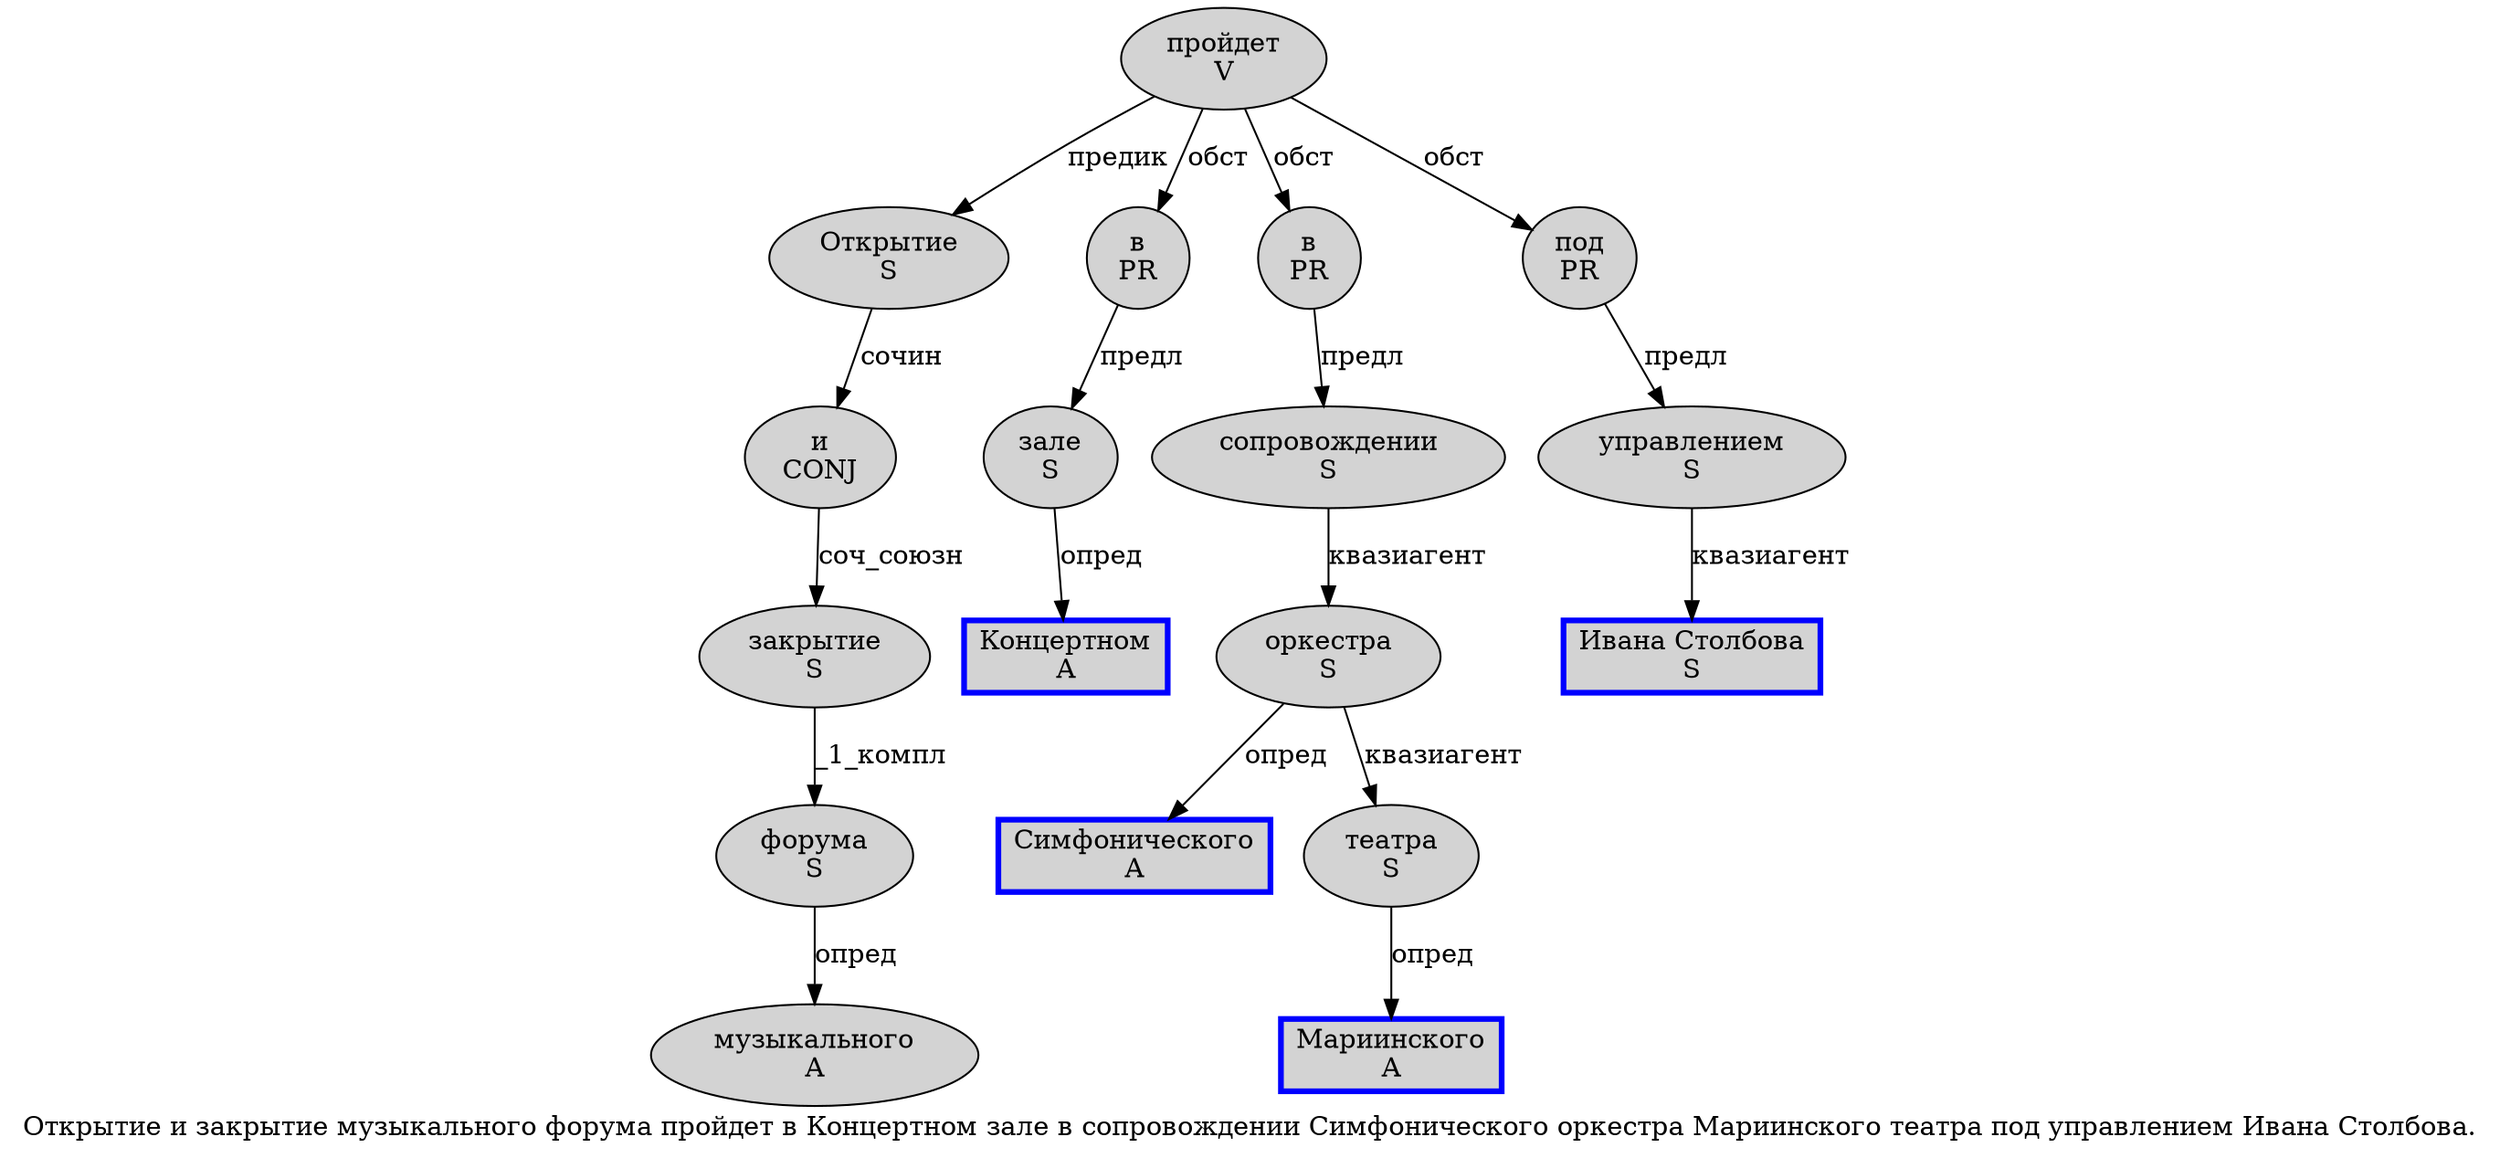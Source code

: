 digraph SENTENCE_133 {
	graph [label="Открытие и закрытие музыкального форума пройдет в Концертном зале в сопровождении Симфонического оркестра Мариинского театра под управлением Ивана Столбова."]
	node [style=filled]
		0 [label="Открытие
S" color="" fillcolor=lightgray penwidth=1 shape=ellipse]
		1 [label="и
CONJ" color="" fillcolor=lightgray penwidth=1 shape=ellipse]
		2 [label="закрытие
S" color="" fillcolor=lightgray penwidth=1 shape=ellipse]
		3 [label="музыкального
A" color="" fillcolor=lightgray penwidth=1 shape=ellipse]
		4 [label="форума
S" color="" fillcolor=lightgray penwidth=1 shape=ellipse]
		5 [label="пройдет
V" color="" fillcolor=lightgray penwidth=1 shape=ellipse]
		6 [label="в
PR" color="" fillcolor=lightgray penwidth=1 shape=ellipse]
		7 [label="Концертном
A" color=blue fillcolor=lightgray penwidth=3 shape=box]
		8 [label="зале
S" color="" fillcolor=lightgray penwidth=1 shape=ellipse]
		9 [label="в
PR" color="" fillcolor=lightgray penwidth=1 shape=ellipse]
		10 [label="сопровождении
S" color="" fillcolor=lightgray penwidth=1 shape=ellipse]
		11 [label="Симфонического
A" color=blue fillcolor=lightgray penwidth=3 shape=box]
		12 [label="оркестра
S" color="" fillcolor=lightgray penwidth=1 shape=ellipse]
		13 [label="Мариинского
A" color=blue fillcolor=lightgray penwidth=3 shape=box]
		14 [label="театра
S" color="" fillcolor=lightgray penwidth=1 shape=ellipse]
		15 [label="под
PR" color="" fillcolor=lightgray penwidth=1 shape=ellipse]
		16 [label="управлением
S" color="" fillcolor=lightgray penwidth=1 shape=ellipse]
		17 [label="Ивана Столбова
S" color=blue fillcolor=lightgray penwidth=3 shape=box]
			1 -> 2 [label="соч_союзн"]
			2 -> 4 [label="_1_компл"]
			0 -> 1 [label="сочин"]
			8 -> 7 [label="опред"]
			4 -> 3 [label="опред"]
			15 -> 16 [label="предл"]
			5 -> 0 [label="предик"]
			5 -> 6 [label="обст"]
			5 -> 9 [label="обст"]
			5 -> 15 [label="обст"]
			12 -> 11 [label="опред"]
			12 -> 14 [label="квазиагент"]
			10 -> 12 [label="квазиагент"]
			16 -> 17 [label="квазиагент"]
			6 -> 8 [label="предл"]
			14 -> 13 [label="опред"]
			9 -> 10 [label="предл"]
}